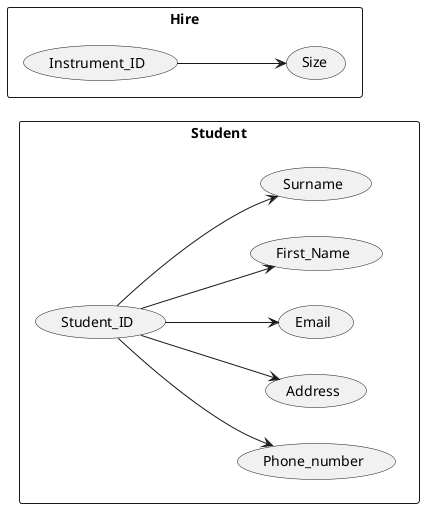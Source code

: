@startuml
left to right direction

skinparam recatngle {
    RoundCorner<<relvar>> 0
    BackgroundColor<<relvar>> whitesmoke

    RoundCorner<<key>> 50
    BackgroundColor<<key>> LemonChiffon
    BorderColor<<key>> maroon
}

hide stereotype 

rectangle Student <<relvar>> {

    usecase "Student_ID" as Staff.StaffID

    together {
        usecase Surname
        usecase First_Name
        usecase Email
        usecase Address
        usecase Phone_number
    }

    Staff.StaffID --> Surname
    Staff.StaffID --> First_Name
    Staff.StaffID --> Email
    Staff.StaffID --> Address
    Staff.StaffID --> Phone_number
}

rectangle Hire <<relvar>> {
    usecase "Instrument_ID" as Hire.InstrumentID

    usecase Size

    Hire.InstrumentID --> Size
    
}

@enduml